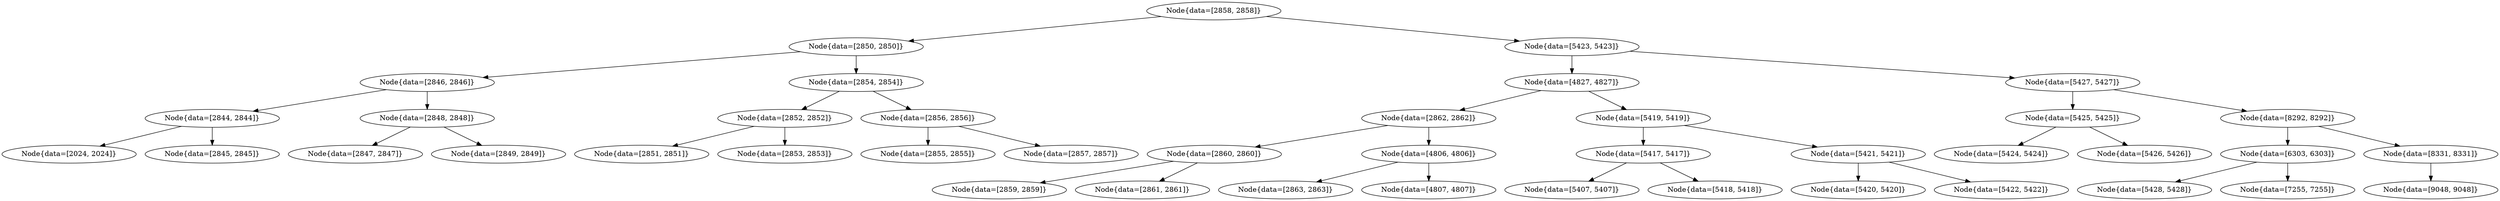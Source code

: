 digraph G{
714041612 [label="Node{data=[2858, 2858]}"]
714041612 -> 893666857
893666857 [label="Node{data=[2850, 2850]}"]
893666857 -> 1015703881
1015703881 [label="Node{data=[2846, 2846]}"]
1015703881 -> 1434697277
1434697277 [label="Node{data=[2844, 2844]}"]
1434697277 -> 76901000
76901000 [label="Node{data=[2024, 2024]}"]
1434697277 -> 326570301
326570301 [label="Node{data=[2845, 2845]}"]
1015703881 -> 2094588475
2094588475 [label="Node{data=[2848, 2848]}"]
2094588475 -> 878893515
878893515 [label="Node{data=[2847, 2847]}"]
2094588475 -> 453784805
453784805 [label="Node{data=[2849, 2849]}"]
893666857 -> 819535936
819535936 [label="Node{data=[2854, 2854]}"]
819535936 -> 187417946
187417946 [label="Node{data=[2852, 2852]}"]
187417946 -> 698743157
698743157 [label="Node{data=[2851, 2851]}"]
187417946 -> 1408523192
1408523192 [label="Node{data=[2853, 2853]}"]
819535936 -> 710322854
710322854 [label="Node{data=[2856, 2856]}"]
710322854 -> 2139274147
2139274147 [label="Node{data=[2855, 2855]}"]
710322854 -> 2037029751
2037029751 [label="Node{data=[2857, 2857]}"]
714041612 -> 145892985
145892985 [label="Node{data=[5423, 5423]}"]
145892985 -> 388935251
388935251 [label="Node{data=[4827, 4827]}"]
388935251 -> 2107330742
2107330742 [label="Node{data=[2862, 2862]}"]
2107330742 -> 1342692689
1342692689 [label="Node{data=[2860, 2860]}"]
1342692689 -> 1235200198
1235200198 [label="Node{data=[2859, 2859]}"]
1342692689 -> 732027792
732027792 [label="Node{data=[2861, 2861]}"]
2107330742 -> 211300530
211300530 [label="Node{data=[4806, 4806]}"]
211300530 -> 1654364453
1654364453 [label="Node{data=[2863, 2863]}"]
211300530 -> 1450628136
1450628136 [label="Node{data=[4807, 4807]}"]
388935251 -> 1940846637
1940846637 [label="Node{data=[5419, 5419]}"]
1940846637 -> 1056856906
1056856906 [label="Node{data=[5417, 5417]}"]
1056856906 -> 1224449
1224449 [label="Node{data=[5407, 5407]}"]
1056856906 -> 1613098175
1613098175 [label="Node{data=[5418, 5418]}"]
1940846637 -> 1691225862
1691225862 [label="Node{data=[5421, 5421]}"]
1691225862 -> 681979102
681979102 [label="Node{data=[5420, 5420]}"]
1691225862 -> 1029301356
1029301356 [label="Node{data=[5422, 5422]}"]
145892985 -> 1926670188
1926670188 [label="Node{data=[5427, 5427]}"]
1926670188 -> 1718886415
1718886415 [label="Node{data=[5425, 5425]}"]
1718886415 -> 2142056643
2142056643 [label="Node{data=[5424, 5424]}"]
1718886415 -> 228966878
228966878 [label="Node{data=[5426, 5426]}"]
1926670188 -> 1250945729
1250945729 [label="Node{data=[8292, 8292]}"]
1250945729 -> 222093255
222093255 [label="Node{data=[6303, 6303]}"]
222093255 -> 453107083
453107083 [label="Node{data=[5428, 5428]}"]
222093255 -> 948519940
948519940 [label="Node{data=[7255, 7255]}"]
1250945729 -> 233142326
233142326 [label="Node{data=[8331, 8331]}"]
233142326 -> 1724665002
1724665002 [label="Node{data=[9048, 9048]}"]
}